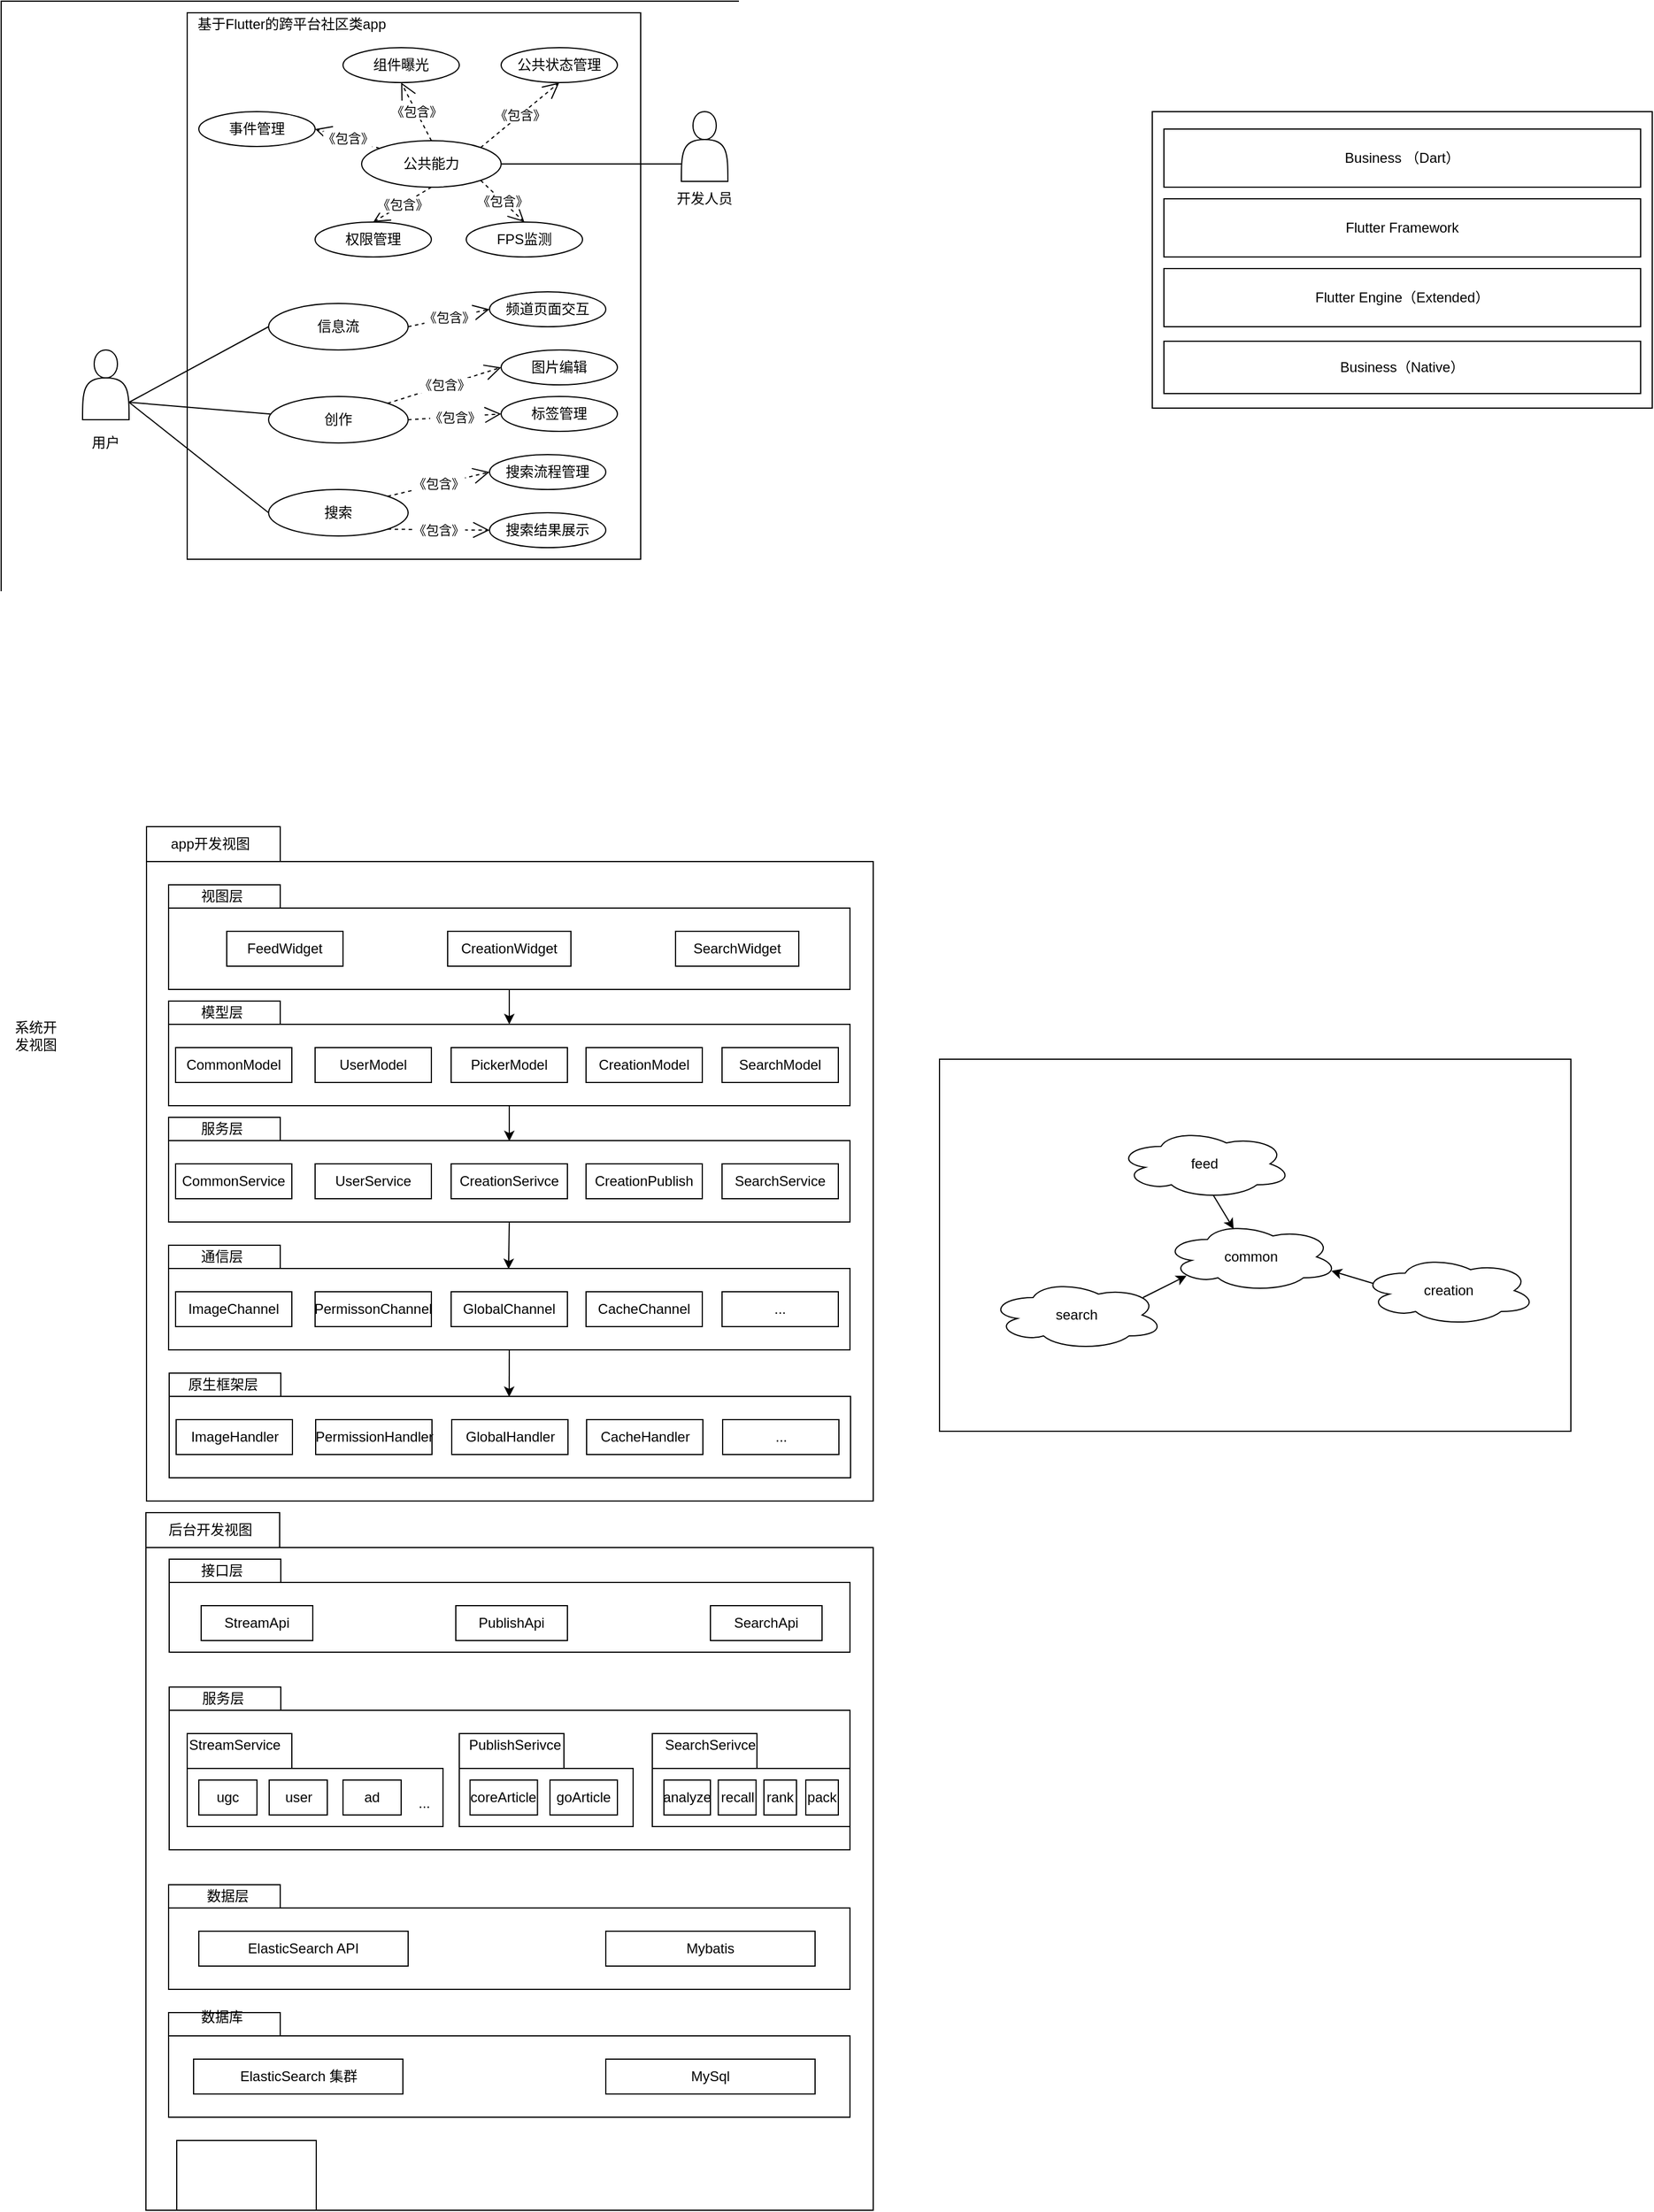 <mxfile version="14.1.8" type="github">
  <diagram id="w8Rf89uJ2AWIB7oE1WWO" name="Page-1">
    <mxGraphModel dx="1298" dy="808" grid="1" gridSize="10" guides="1" tooltips="1" connect="1" arrows="1" fold="1" page="1" pageScale="1" pageWidth="827" pageHeight="1169" math="0" shadow="0">
      <root>
        <mxCell id="0" />
        <mxCell id="1" parent="0" />
        <mxCell id="y2q8YL8v0eIlHlnUZHf5-117" value="" style="rounded=0;whiteSpace=wrap;html=1;" vertex="1" parent="1">
          <mxGeometry x="827" y="940" width="543" height="320" as="geometry" />
        </mxCell>
        <mxCell id="y2q8YL8v0eIlHlnUZHf5-43" value="" style="rounded=0;whiteSpace=wrap;html=1;" vertex="1" parent="1">
          <mxGeometry x="20" y="30" width="770" height="560" as="geometry" />
        </mxCell>
        <mxCell id="7yP8y3BCbyHduZ2Azp9H-1" value="" style="rounded=0;whiteSpace=wrap;html=1;" parent="1" vertex="1">
          <mxGeometry x="180" y="40" width="390" height="470" as="geometry" />
        </mxCell>
        <mxCell id="7yP8y3BCbyHduZ2Azp9H-2" value="公共能力" style="ellipse;whiteSpace=wrap;html=1;" parent="1" vertex="1">
          <mxGeometry x="330" y="150" width="120" height="40" as="geometry" />
        </mxCell>
        <mxCell id="7yP8y3BCbyHduZ2Azp9H-3" value="信息流" style="ellipse;whiteSpace=wrap;html=1;" parent="1" vertex="1">
          <mxGeometry x="250" y="290" width="120" height="40" as="geometry" />
        </mxCell>
        <mxCell id="7yP8y3BCbyHduZ2Azp9H-4" value="创作" style="ellipse;whiteSpace=wrap;html=1;" parent="1" vertex="1">
          <mxGeometry x="250" y="370" width="120" height="40" as="geometry" />
        </mxCell>
        <mxCell id="7yP8y3BCbyHduZ2Azp9H-5" value="搜索" style="ellipse;whiteSpace=wrap;html=1;" parent="1" vertex="1">
          <mxGeometry x="250" y="450" width="120" height="40" as="geometry" />
        </mxCell>
        <mxCell id="7yP8y3BCbyHduZ2Azp9H-7" value="事件管理" style="ellipse;whiteSpace=wrap;html=1;" parent="1" vertex="1">
          <mxGeometry x="190" y="125" width="100" height="30" as="geometry" />
        </mxCell>
        <mxCell id="y2q8YL8v0eIlHlnUZHf5-1" value="《包含》" style="endArrow=open;endSize=12;dashed=1;html=1;entryX=1;entryY=0.5;entryDx=0;entryDy=0;" edge="1" parent="1" source="7yP8y3BCbyHduZ2Azp9H-2" target="7yP8y3BCbyHduZ2Azp9H-7">
          <mxGeometry width="160" relative="1" as="geometry">
            <mxPoint x="270" y="170" as="sourcePoint" />
            <mxPoint x="360" y="170.5" as="targetPoint" />
          </mxGeometry>
        </mxCell>
        <mxCell id="y2q8YL8v0eIlHlnUZHf5-2" value="组件曝光" style="ellipse;whiteSpace=wrap;html=1;" vertex="1" parent="1">
          <mxGeometry x="314" y="70" width="100" height="30" as="geometry" />
        </mxCell>
        <mxCell id="y2q8YL8v0eIlHlnUZHf5-3" value="公共状态管理" style="ellipse;whiteSpace=wrap;html=1;" vertex="1" parent="1">
          <mxGeometry x="450" y="70" width="100" height="30" as="geometry" />
        </mxCell>
        <mxCell id="y2q8YL8v0eIlHlnUZHf5-4" value="权限管理" style="ellipse;whiteSpace=wrap;html=1;" vertex="1" parent="1">
          <mxGeometry x="290" y="220" width="100" height="30" as="geometry" />
        </mxCell>
        <mxCell id="y2q8YL8v0eIlHlnUZHf5-5" value="FPS监测" style="ellipse;whiteSpace=wrap;html=1;" vertex="1" parent="1">
          <mxGeometry x="420" y="220" width="100" height="30" as="geometry" />
        </mxCell>
        <mxCell id="y2q8YL8v0eIlHlnUZHf5-8" value="《包含》" style="endArrow=open;endSize=12;dashed=1;html=1;exitX=0.5;exitY=0;exitDx=0;exitDy=0;entryX=0.5;entryY=1;entryDx=0;entryDy=0;" edge="1" parent="1" source="7yP8y3BCbyHduZ2Azp9H-2" target="y2q8YL8v0eIlHlnUZHf5-2">
          <mxGeometry width="160" relative="1" as="geometry">
            <mxPoint x="330" y="200" as="sourcePoint" />
            <mxPoint x="490" y="200" as="targetPoint" />
          </mxGeometry>
        </mxCell>
        <mxCell id="y2q8YL8v0eIlHlnUZHf5-9" value="《包含》" style="endArrow=open;endSize=12;dashed=1;html=1;exitX=1;exitY=0;exitDx=0;exitDy=0;entryX=0.5;entryY=1;entryDx=0;entryDy=0;" edge="1" parent="1" source="7yP8y3BCbyHduZ2Azp9H-2" target="y2q8YL8v0eIlHlnUZHf5-3">
          <mxGeometry width="160" relative="1" as="geometry">
            <mxPoint x="312.426" y="205.858" as="sourcePoint" />
            <mxPoint x="380" y="175" as="targetPoint" />
          </mxGeometry>
        </mxCell>
        <mxCell id="y2q8YL8v0eIlHlnUZHf5-18" value="《包含》" style="endArrow=open;endSize=12;dashed=1;html=1;exitX=0.5;exitY=1;exitDx=0;exitDy=0;entryX=0.5;entryY=0;entryDx=0;entryDy=0;" edge="1" parent="1" source="7yP8y3BCbyHduZ2Azp9H-2" target="y2q8YL8v0eIlHlnUZHf5-4">
          <mxGeometry width="160" relative="1" as="geometry">
            <mxPoint x="457.426" y="165.858" as="sourcePoint" />
            <mxPoint x="484" y="75" as="targetPoint" />
          </mxGeometry>
        </mxCell>
        <mxCell id="y2q8YL8v0eIlHlnUZHf5-19" value="《包含》" style="endArrow=open;endSize=12;dashed=1;html=1;exitX=1;exitY=1;exitDx=0;exitDy=0;entryX=0.5;entryY=0;entryDx=0;entryDy=0;" edge="1" parent="1" source="7yP8y3BCbyHduZ2Azp9H-2" target="y2q8YL8v0eIlHlnUZHf5-5">
          <mxGeometry width="160" relative="1" as="geometry">
            <mxPoint x="467.426" y="175.858" as="sourcePoint" />
            <mxPoint x="494" y="85" as="targetPoint" />
          </mxGeometry>
        </mxCell>
        <mxCell id="y2q8YL8v0eIlHlnUZHf5-20" value="" style="shape=actor;whiteSpace=wrap;html=1;" vertex="1" parent="1">
          <mxGeometry x="605" y="125" width="40" height="60" as="geometry" />
        </mxCell>
        <mxCell id="y2q8YL8v0eIlHlnUZHf5-22" value="" style="endArrow=none;html=1;entryX=0;entryY=0.75;entryDx=0;entryDy=0;exitX=1;exitY=0.5;exitDx=0;exitDy=0;" edge="1" parent="1" source="7yP8y3BCbyHduZ2Azp9H-2" target="y2q8YL8v0eIlHlnUZHf5-20">
          <mxGeometry width="50" height="50" relative="1" as="geometry">
            <mxPoint x="390" y="400" as="sourcePoint" />
            <mxPoint x="440" y="350" as="targetPoint" />
          </mxGeometry>
        </mxCell>
        <mxCell id="y2q8YL8v0eIlHlnUZHf5-23" value="" style="shape=actor;whiteSpace=wrap;html=1;" vertex="1" parent="1">
          <mxGeometry x="90" y="330" width="40" height="60" as="geometry" />
        </mxCell>
        <mxCell id="y2q8YL8v0eIlHlnUZHf5-24" value="" style="endArrow=none;html=1;exitX=1;exitY=0.75;exitDx=0;exitDy=0;entryX=0;entryY=0.5;entryDx=0;entryDy=0;" edge="1" parent="1" source="y2q8YL8v0eIlHlnUZHf5-23" target="7yP8y3BCbyHduZ2Azp9H-3">
          <mxGeometry width="50" height="50" relative="1" as="geometry">
            <mxPoint x="390" y="400" as="sourcePoint" />
            <mxPoint x="440" y="350" as="targetPoint" />
          </mxGeometry>
        </mxCell>
        <mxCell id="y2q8YL8v0eIlHlnUZHf5-25" value="" style="endArrow=none;html=1;exitX=1;exitY=0.75;exitDx=0;exitDy=0;" edge="1" parent="1" source="y2q8YL8v0eIlHlnUZHf5-23" target="7yP8y3BCbyHduZ2Azp9H-4">
          <mxGeometry width="50" height="50" relative="1" as="geometry">
            <mxPoint x="86" y="370" as="sourcePoint" />
            <mxPoint x="260" y="320" as="targetPoint" />
          </mxGeometry>
        </mxCell>
        <mxCell id="y2q8YL8v0eIlHlnUZHf5-26" value="" style="endArrow=none;html=1;exitX=1;exitY=0.75;exitDx=0;exitDy=0;entryX=0;entryY=0.5;entryDx=0;entryDy=0;" edge="1" parent="1" source="y2q8YL8v0eIlHlnUZHf5-23" target="7yP8y3BCbyHduZ2Azp9H-5">
          <mxGeometry width="50" height="50" relative="1" as="geometry">
            <mxPoint x="90" y="385" as="sourcePoint" />
            <mxPoint x="261.116" y="396.16" as="targetPoint" />
          </mxGeometry>
        </mxCell>
        <mxCell id="y2q8YL8v0eIlHlnUZHf5-27" value="频道页面交互" style="ellipse;whiteSpace=wrap;html=1;" vertex="1" parent="1">
          <mxGeometry x="440" y="280" width="100" height="30" as="geometry" />
        </mxCell>
        <mxCell id="y2q8YL8v0eIlHlnUZHf5-28" value="图片编辑" style="ellipse;whiteSpace=wrap;html=1;" vertex="1" parent="1">
          <mxGeometry x="450" y="330" width="100" height="30" as="geometry" />
        </mxCell>
        <mxCell id="y2q8YL8v0eIlHlnUZHf5-29" value="标签管理" style="ellipse;whiteSpace=wrap;html=1;" vertex="1" parent="1">
          <mxGeometry x="450" y="370" width="100" height="30" as="geometry" />
        </mxCell>
        <mxCell id="y2q8YL8v0eIlHlnUZHf5-30" value="搜索结果展示" style="ellipse;whiteSpace=wrap;html=1;" vertex="1" parent="1">
          <mxGeometry x="440" y="470" width="100" height="30" as="geometry" />
        </mxCell>
        <mxCell id="y2q8YL8v0eIlHlnUZHf5-31" value="搜索流程管理" style="ellipse;whiteSpace=wrap;html=1;" vertex="1" parent="1">
          <mxGeometry x="440" y="420" width="100" height="30" as="geometry" />
        </mxCell>
        <mxCell id="y2q8YL8v0eIlHlnUZHf5-33" value="《包含》" style="endArrow=open;endSize=12;dashed=1;html=1;exitX=1;exitY=0;exitDx=0;exitDy=0;entryX=0;entryY=0.5;entryDx=0;entryDy=0;" edge="1" parent="1" source="7yP8y3BCbyHduZ2Azp9H-4" target="y2q8YL8v0eIlHlnUZHf5-28">
          <mxGeometry width="160" relative="1" as="geometry">
            <mxPoint x="549.996" y="240.858" as="sourcePoint" />
            <mxPoint x="617.57" y="185" as="targetPoint" />
          </mxGeometry>
        </mxCell>
        <mxCell id="y2q8YL8v0eIlHlnUZHf5-34" value="《包含》" style="endArrow=open;endSize=12;dashed=1;html=1;exitX=1;exitY=0.5;exitDx=0;exitDy=0;entryX=0;entryY=0.5;entryDx=0;entryDy=0;" edge="1" parent="1" source="7yP8y3BCbyHduZ2Azp9H-3" target="y2q8YL8v0eIlHlnUZHf5-27">
          <mxGeometry width="160" relative="1" as="geometry">
            <mxPoint x="559.996" y="250.858" as="sourcePoint" />
            <mxPoint x="627.57" y="195" as="targetPoint" />
          </mxGeometry>
        </mxCell>
        <mxCell id="y2q8YL8v0eIlHlnUZHf5-35" value="《包含》" style="endArrow=open;endSize=12;dashed=1;html=1;entryX=0;entryY=0.5;entryDx=0;entryDy=0;" edge="1" parent="1" target="y2q8YL8v0eIlHlnUZHf5-29">
          <mxGeometry width="160" relative="1" as="geometry">
            <mxPoint x="370" y="390" as="sourcePoint" />
            <mxPoint x="627.57" y="195" as="targetPoint" />
          </mxGeometry>
        </mxCell>
        <mxCell id="y2q8YL8v0eIlHlnUZHf5-36" value="《包含》" style="endArrow=open;endSize=12;dashed=1;html=1;exitX=1;exitY=0;exitDx=0;exitDy=0;entryX=0;entryY=0.5;entryDx=0;entryDy=0;" edge="1" parent="1" source="7yP8y3BCbyHduZ2Azp9H-5" target="y2q8YL8v0eIlHlnUZHf5-31">
          <mxGeometry width="160" relative="1" as="geometry">
            <mxPoint x="569.996" y="260.858" as="sourcePoint" />
            <mxPoint x="637.57" y="205" as="targetPoint" />
          </mxGeometry>
        </mxCell>
        <mxCell id="y2q8YL8v0eIlHlnUZHf5-37" value="《包含》" style="endArrow=open;endSize=12;dashed=1;html=1;exitX=1;exitY=1;exitDx=0;exitDy=0;entryX=0;entryY=0.5;entryDx=0;entryDy=0;" edge="1" parent="1" source="7yP8y3BCbyHduZ2Azp9H-5" target="y2q8YL8v0eIlHlnUZHf5-30">
          <mxGeometry width="160" relative="1" as="geometry">
            <mxPoint x="579.996" y="270.858" as="sourcePoint" />
            <mxPoint x="647.57" y="215" as="targetPoint" />
          </mxGeometry>
        </mxCell>
        <mxCell id="y2q8YL8v0eIlHlnUZHf5-39" value="用户" style="text;html=1;strokeColor=none;fillColor=none;align=center;verticalAlign=middle;whiteSpace=wrap;rounded=0;" vertex="1" parent="1">
          <mxGeometry x="90" y="400" width="40" height="20" as="geometry" />
        </mxCell>
        <mxCell id="y2q8YL8v0eIlHlnUZHf5-40" value="开发人员" style="text;html=1;strokeColor=none;fillColor=none;align=center;verticalAlign=middle;whiteSpace=wrap;rounded=0;" vertex="1" parent="1">
          <mxGeometry x="600" y="190" width="50" height="20" as="geometry" />
        </mxCell>
        <mxCell id="y2q8YL8v0eIlHlnUZHf5-44" value="基于Flutter的跨平台社区类app" style="text;html=1;strokeColor=none;fillColor=none;align=center;verticalAlign=middle;whiteSpace=wrap;rounded=0;" vertex="1" parent="1">
          <mxGeometry x="180" y="50" width="180" as="geometry" />
        </mxCell>
        <mxCell id="y2q8YL8v0eIlHlnUZHf5-53" value="" style="shape=folder;fontStyle=1;tabWidth=115;tabHeight=30;tabPosition=left;html=1;boundedLbl=1;" vertex="1" parent="1">
          <mxGeometry x="145" y="740" width="625" height="580" as="geometry" />
        </mxCell>
        <mxCell id="y2q8YL8v0eIlHlnUZHf5-54" value="app开发视图" style="text;html=1;strokeColor=none;fillColor=none;align=center;verticalAlign=middle;whiteSpace=wrap;rounded=0;" vertex="1" parent="1">
          <mxGeometry x="160" y="750" width="80" height="10" as="geometry" />
        </mxCell>
        <mxCell id="y2q8YL8v0eIlHlnUZHf5-56" value="" style="shape=folder;fontStyle=1;tabWidth=96;tabHeight=20;tabPosition=left;html=1;boundedLbl=1;" vertex="1" parent="1">
          <mxGeometry x="164" y="790" width="586" height="90" as="geometry" />
        </mxCell>
        <mxCell id="y2q8YL8v0eIlHlnUZHf5-57" value="视图层" style="text;html=1;strokeColor=none;fillColor=none;align=center;verticalAlign=middle;whiteSpace=wrap;rounded=0;" vertex="1" parent="1">
          <mxGeometry x="190" y="790" width="40" height="20" as="geometry" />
        </mxCell>
        <mxCell id="y2q8YL8v0eIlHlnUZHf5-59" value="FeedWidget" style="rounded=0;whiteSpace=wrap;html=1;" vertex="1" parent="1">
          <mxGeometry x="214" y="830" width="100" height="30" as="geometry" />
        </mxCell>
        <mxCell id="y2q8YL8v0eIlHlnUZHf5-60" value="CreationWidget" style="rounded=0;whiteSpace=wrap;html=1;" vertex="1" parent="1">
          <mxGeometry x="404" y="830" width="106" height="30" as="geometry" />
        </mxCell>
        <mxCell id="y2q8YL8v0eIlHlnUZHf5-61" value="SearchWidget" style="rounded=0;whiteSpace=wrap;html=1;" vertex="1" parent="1">
          <mxGeometry x="600" y="830" width="106" height="30" as="geometry" />
        </mxCell>
        <mxCell id="y2q8YL8v0eIlHlnUZHf5-62" value="" style="shape=folder;fontStyle=1;tabWidth=96;tabHeight=20;tabPosition=left;html=1;boundedLbl=1;" vertex="1" parent="1">
          <mxGeometry x="164" y="890" width="586" height="90" as="geometry" />
        </mxCell>
        <mxCell id="y2q8YL8v0eIlHlnUZHf5-63" value="模型层" style="text;html=1;strokeColor=none;fillColor=none;align=center;verticalAlign=middle;whiteSpace=wrap;rounded=0;" vertex="1" parent="1">
          <mxGeometry x="190" y="890" width="40" height="20" as="geometry" />
        </mxCell>
        <mxCell id="y2q8YL8v0eIlHlnUZHf5-64" value="CommonModel" style="rounded=0;whiteSpace=wrap;html=1;" vertex="1" parent="1">
          <mxGeometry x="170" y="930" width="100" height="30" as="geometry" />
        </mxCell>
        <mxCell id="y2q8YL8v0eIlHlnUZHf5-65" value="UserModel" style="rounded=0;whiteSpace=wrap;html=1;" vertex="1" parent="1">
          <mxGeometry x="290" y="930" width="100" height="30" as="geometry" />
        </mxCell>
        <mxCell id="y2q8YL8v0eIlHlnUZHf5-66" value="PickerModel" style="rounded=0;whiteSpace=wrap;html=1;" vertex="1" parent="1">
          <mxGeometry x="407" y="930" width="100" height="30" as="geometry" />
        </mxCell>
        <mxCell id="y2q8YL8v0eIlHlnUZHf5-67" value="SearchModel" style="rounded=0;whiteSpace=wrap;html=1;" vertex="1" parent="1">
          <mxGeometry x="640" y="930" width="100" height="30" as="geometry" />
        </mxCell>
        <mxCell id="y2q8YL8v0eIlHlnUZHf5-68" value="CreationModel" style="rounded=0;whiteSpace=wrap;html=1;" vertex="1" parent="1">
          <mxGeometry x="523" y="930" width="100" height="30" as="geometry" />
        </mxCell>
        <mxCell id="y2q8YL8v0eIlHlnUZHf5-72" value="" style="shape=folder;fontStyle=1;tabWidth=96;tabHeight=20;tabPosition=left;html=1;boundedLbl=1;" vertex="1" parent="1">
          <mxGeometry x="164" y="990" width="586" height="90" as="geometry" />
        </mxCell>
        <mxCell id="y2q8YL8v0eIlHlnUZHf5-73" value="服务层" style="text;html=1;strokeColor=none;fillColor=none;align=center;verticalAlign=middle;whiteSpace=wrap;rounded=0;" vertex="1" parent="1">
          <mxGeometry x="190" y="990" width="40" height="20" as="geometry" />
        </mxCell>
        <mxCell id="y2q8YL8v0eIlHlnUZHf5-74" value="CommonService" style="rounded=0;whiteSpace=wrap;html=1;" vertex="1" parent="1">
          <mxGeometry x="170" y="1030" width="100" height="30" as="geometry" />
        </mxCell>
        <mxCell id="y2q8YL8v0eIlHlnUZHf5-75" value="UserService" style="rounded=0;whiteSpace=wrap;html=1;" vertex="1" parent="1">
          <mxGeometry x="290" y="1030" width="100" height="30" as="geometry" />
        </mxCell>
        <mxCell id="y2q8YL8v0eIlHlnUZHf5-76" value="CreationSerivce" style="rounded=0;whiteSpace=wrap;html=1;" vertex="1" parent="1">
          <mxGeometry x="407" y="1030" width="100" height="30" as="geometry" />
        </mxCell>
        <mxCell id="y2q8YL8v0eIlHlnUZHf5-77" value="SearchService" style="rounded=0;whiteSpace=wrap;html=1;" vertex="1" parent="1">
          <mxGeometry x="640" y="1030" width="100" height="30" as="geometry" />
        </mxCell>
        <mxCell id="y2q8YL8v0eIlHlnUZHf5-78" value="CreationPublish" style="rounded=0;whiteSpace=wrap;html=1;" vertex="1" parent="1">
          <mxGeometry x="523" y="1030" width="100" height="30" as="geometry" />
        </mxCell>
        <mxCell id="y2q8YL8v0eIlHlnUZHf5-79" value="" style="shape=folder;fontStyle=1;tabWidth=96;tabHeight=20;tabPosition=left;html=1;boundedLbl=1;" vertex="1" parent="1">
          <mxGeometry x="164" y="1100" width="586" height="90" as="geometry" />
        </mxCell>
        <mxCell id="y2q8YL8v0eIlHlnUZHf5-80" value="通信层" style="text;html=1;strokeColor=none;fillColor=none;align=center;verticalAlign=middle;whiteSpace=wrap;rounded=0;" vertex="1" parent="1">
          <mxGeometry x="190" y="1100" width="40" height="20" as="geometry" />
        </mxCell>
        <mxCell id="y2q8YL8v0eIlHlnUZHf5-81" value="ImageChannel" style="rounded=0;whiteSpace=wrap;html=1;" vertex="1" parent="1">
          <mxGeometry x="170" y="1140" width="100" height="30" as="geometry" />
        </mxCell>
        <mxCell id="y2q8YL8v0eIlHlnUZHf5-82" value="PermissonChannel" style="rounded=0;whiteSpace=wrap;html=1;" vertex="1" parent="1">
          <mxGeometry x="290" y="1140" width="100" height="30" as="geometry" />
        </mxCell>
        <mxCell id="y2q8YL8v0eIlHlnUZHf5-83" value="GlobalChannel" style="rounded=0;whiteSpace=wrap;html=1;" vertex="1" parent="1">
          <mxGeometry x="407" y="1140" width="100" height="30" as="geometry" />
        </mxCell>
        <mxCell id="y2q8YL8v0eIlHlnUZHf5-84" value="..." style="rounded=0;whiteSpace=wrap;html=1;" vertex="1" parent="1">
          <mxGeometry x="640" y="1140" width="100" height="30" as="geometry" />
        </mxCell>
        <mxCell id="y2q8YL8v0eIlHlnUZHf5-85" value="CacheChannel" style="rounded=0;whiteSpace=wrap;html=1;" vertex="1" parent="1">
          <mxGeometry x="523" y="1140" width="100" height="30" as="geometry" />
        </mxCell>
        <mxCell id="y2q8YL8v0eIlHlnUZHf5-86" value="" style="shape=folder;fontStyle=1;tabWidth=96;tabHeight=20;tabPosition=left;html=1;boundedLbl=1;" vertex="1" parent="1">
          <mxGeometry x="164.5" y="1210" width="586" height="90" as="geometry" />
        </mxCell>
        <mxCell id="y2q8YL8v0eIlHlnUZHf5-87" value="原生框架层" style="text;html=1;strokeColor=none;fillColor=none;align=center;verticalAlign=middle;whiteSpace=wrap;rounded=0;" vertex="1" parent="1">
          <mxGeometry x="170.5" y="1210" width="80" height="20" as="geometry" />
        </mxCell>
        <mxCell id="y2q8YL8v0eIlHlnUZHf5-88" value="ImageHandler" style="rounded=0;whiteSpace=wrap;html=1;" vertex="1" parent="1">
          <mxGeometry x="170.5" y="1250" width="100" height="30" as="geometry" />
        </mxCell>
        <mxCell id="y2q8YL8v0eIlHlnUZHf5-89" value="PermissionHandler" style="rounded=0;whiteSpace=wrap;html=1;" vertex="1" parent="1">
          <mxGeometry x="290.5" y="1250" width="100" height="30" as="geometry" />
        </mxCell>
        <mxCell id="y2q8YL8v0eIlHlnUZHf5-90" value="GlobalHandler" style="rounded=0;whiteSpace=wrap;html=1;" vertex="1" parent="1">
          <mxGeometry x="407.5" y="1250" width="100" height="30" as="geometry" />
        </mxCell>
        <mxCell id="y2q8YL8v0eIlHlnUZHf5-91" value="..." style="rounded=0;whiteSpace=wrap;html=1;" vertex="1" parent="1">
          <mxGeometry x="640.5" y="1250" width="100" height="30" as="geometry" />
        </mxCell>
        <mxCell id="y2q8YL8v0eIlHlnUZHf5-92" value="CacheHandler" style="rounded=0;whiteSpace=wrap;html=1;" vertex="1" parent="1">
          <mxGeometry x="523.5" y="1250" width="100" height="30" as="geometry" />
        </mxCell>
        <mxCell id="y2q8YL8v0eIlHlnUZHf5-95" value="" style="endArrow=classic;html=1;exitX=0.5;exitY=1;exitDx=0;exitDy=0;exitPerimeter=0;entryX=0.5;entryY=0.222;entryDx=0;entryDy=0;entryPerimeter=0;" edge="1" parent="1" source="y2q8YL8v0eIlHlnUZHf5-56" target="y2q8YL8v0eIlHlnUZHf5-62">
          <mxGeometry width="50" height="50" relative="1" as="geometry">
            <mxPoint x="460" y="750" as="sourcePoint" />
            <mxPoint x="510" y="700" as="targetPoint" />
          </mxGeometry>
        </mxCell>
        <mxCell id="y2q8YL8v0eIlHlnUZHf5-96" value="" style="endArrow=classic;html=1;exitX=0.5;exitY=1;exitDx=0;exitDy=0;exitPerimeter=0;entryX=0.5;entryY=0.228;entryDx=0;entryDy=0;entryPerimeter=0;" edge="1" parent="1" source="y2q8YL8v0eIlHlnUZHf5-62" target="y2q8YL8v0eIlHlnUZHf5-72">
          <mxGeometry width="50" height="50" relative="1" as="geometry">
            <mxPoint x="467" y="890" as="sourcePoint" />
            <mxPoint x="460" y="1010" as="targetPoint" />
          </mxGeometry>
        </mxCell>
        <mxCell id="y2q8YL8v0eIlHlnUZHf5-97" value="" style="endArrow=classic;html=1;exitX=0.5;exitY=1;exitDx=0;exitDy=0;exitPerimeter=0;entryX=0.499;entryY=0.228;entryDx=0;entryDy=0;entryPerimeter=0;" edge="1" parent="1" source="y2q8YL8v0eIlHlnUZHf5-72" target="y2q8YL8v0eIlHlnUZHf5-79">
          <mxGeometry width="50" height="50" relative="1" as="geometry">
            <mxPoint x="467" y="990" as="sourcePoint" />
            <mxPoint x="467" y="1020.52" as="targetPoint" />
          </mxGeometry>
        </mxCell>
        <mxCell id="y2q8YL8v0eIlHlnUZHf5-98" value="" style="endArrow=classic;html=1;exitX=0.5;exitY=1;exitDx=0;exitDy=0;exitPerimeter=0;entryX=0.499;entryY=0.228;entryDx=0;entryDy=0;entryPerimeter=0;" edge="1" parent="1" source="y2q8YL8v0eIlHlnUZHf5-79" target="y2q8YL8v0eIlHlnUZHf5-86">
          <mxGeometry width="50" height="50" relative="1" as="geometry">
            <mxPoint x="477" y="1000" as="sourcePoint" />
            <mxPoint x="477" y="1030.52" as="targetPoint" />
          </mxGeometry>
        </mxCell>
        <mxCell id="y2q8YL8v0eIlHlnUZHf5-99" value="" style="shape=folder;fontStyle=1;tabWidth=115;tabHeight=30;tabPosition=left;html=1;boundedLbl=1;" vertex="1" parent="1">
          <mxGeometry x="144.5" y="1330" width="625.5" height="600" as="geometry" />
        </mxCell>
        <mxCell id="y2q8YL8v0eIlHlnUZHf5-100" value="后台开发视图" style="text;html=1;strokeColor=none;fillColor=none;align=center;verticalAlign=middle;whiteSpace=wrap;rounded=0;" vertex="1" parent="1">
          <mxGeometry x="160" y="1340" width="80" height="10" as="geometry" />
        </mxCell>
        <mxCell id="y2q8YL8v0eIlHlnUZHf5-101" value="" style="shape=folder;fontStyle=1;tabWidth=96;tabHeight=20;tabPosition=left;html=1;boundedLbl=1;" vertex="1" parent="1">
          <mxGeometry x="164.5" y="1370" width="585.5" height="80" as="geometry" />
        </mxCell>
        <mxCell id="y2q8YL8v0eIlHlnUZHf5-102" value="接口层" style="text;html=1;strokeColor=none;fillColor=none;align=center;verticalAlign=middle;whiteSpace=wrap;rounded=0;" vertex="1" parent="1">
          <mxGeometry x="190" y="1370" width="40" height="20" as="geometry" />
        </mxCell>
        <mxCell id="y2q8YL8v0eIlHlnUZHf5-103" value="" style="shape=folder;fontStyle=1;tabWidth=96;tabHeight=20;tabPosition=left;html=1;boundedLbl=1;" vertex="1" parent="1">
          <mxGeometry x="164.5" y="1480" width="585.5" height="140" as="geometry" />
        </mxCell>
        <mxCell id="y2q8YL8v0eIlHlnUZHf5-104" value="服务层" style="text;html=1;strokeColor=none;fillColor=none;align=center;verticalAlign=middle;whiteSpace=wrap;rounded=0;" vertex="1" parent="1">
          <mxGeometry x="190.5" y="1480" width="40" height="20" as="geometry" />
        </mxCell>
        <mxCell id="y2q8YL8v0eIlHlnUZHf5-107" value="StreamApi" style="rounded=0;whiteSpace=wrap;html=1;" vertex="1" parent="1">
          <mxGeometry x="192" y="1410" width="96" height="30" as="geometry" />
        </mxCell>
        <mxCell id="y2q8YL8v0eIlHlnUZHf5-108" value="PublishApi" style="rounded=0;whiteSpace=wrap;html=1;" vertex="1" parent="1">
          <mxGeometry x="411" y="1410" width="96" height="30" as="geometry" />
        </mxCell>
        <mxCell id="y2q8YL8v0eIlHlnUZHf5-109" value="SearchApi" style="rounded=0;whiteSpace=wrap;html=1;" vertex="1" parent="1">
          <mxGeometry x="630" y="1410" width="96" height="30" as="geometry" />
        </mxCell>
        <mxCell id="y2q8YL8v0eIlHlnUZHf5-110" value="common" style="ellipse;shape=cloud;whiteSpace=wrap;html=1;" vertex="1" parent="1">
          <mxGeometry x="1020" y="1080" width="150" height="60" as="geometry" />
        </mxCell>
        <mxCell id="y2q8YL8v0eIlHlnUZHf5-111" value="search" style="ellipse;shape=cloud;whiteSpace=wrap;html=1;" vertex="1" parent="1">
          <mxGeometry x="870" y="1130" width="150" height="60" as="geometry" />
        </mxCell>
        <mxCell id="y2q8YL8v0eIlHlnUZHf5-112" value="creation" style="ellipse;shape=cloud;whiteSpace=wrap;html=1;" vertex="1" parent="1">
          <mxGeometry x="1190" y="1109" width="150" height="60" as="geometry" />
        </mxCell>
        <mxCell id="y2q8YL8v0eIlHlnUZHf5-113" value="feed" style="ellipse;shape=cloud;whiteSpace=wrap;html=1;" vertex="1" parent="1">
          <mxGeometry x="980" y="1000" width="150" height="60" as="geometry" />
        </mxCell>
        <mxCell id="y2q8YL8v0eIlHlnUZHf5-114" value="" style="endArrow=classic;html=1;exitX=0.55;exitY=0.95;exitDx=0;exitDy=0;exitPerimeter=0;entryX=0.4;entryY=0.1;entryDx=0;entryDy=0;entryPerimeter=0;" edge="1" parent="1" source="y2q8YL8v0eIlHlnUZHf5-113" target="y2q8YL8v0eIlHlnUZHf5-110">
          <mxGeometry width="50" height="50" relative="1" as="geometry">
            <mxPoint x="467" y="990" as="sourcePoint" />
            <mxPoint x="467" y="1020.52" as="targetPoint" />
          </mxGeometry>
        </mxCell>
        <mxCell id="y2q8YL8v0eIlHlnUZHf5-115" value="" style="endArrow=classic;html=1;exitX=0.88;exitY=0.25;exitDx=0;exitDy=0;exitPerimeter=0;entryX=0.13;entryY=0.77;entryDx=0;entryDy=0;entryPerimeter=0;" edge="1" parent="1" source="y2q8YL8v0eIlHlnUZHf5-111" target="y2q8YL8v0eIlHlnUZHf5-110">
          <mxGeometry width="50" height="50" relative="1" as="geometry">
            <mxPoint x="1082.5" y="1047" as="sourcePoint" />
            <mxPoint x="1090" y="1096" as="targetPoint" />
          </mxGeometry>
        </mxCell>
        <mxCell id="y2q8YL8v0eIlHlnUZHf5-116" value="" style="endArrow=classic;html=1;exitX=0.07;exitY=0.4;exitDx=0;exitDy=0;exitPerimeter=0;entryX=0.96;entryY=0.7;entryDx=0;entryDy=0;entryPerimeter=0;" edge="1" parent="1" source="y2q8YL8v0eIlHlnUZHf5-112" target="y2q8YL8v0eIlHlnUZHf5-110">
          <mxGeometry width="50" height="50" relative="1" as="geometry">
            <mxPoint x="1140" y="1226.9" as="sourcePoint" />
            <mxPoint x="1220.5" y="1213.1" as="targetPoint" />
          </mxGeometry>
        </mxCell>
        <mxCell id="y2q8YL8v0eIlHlnUZHf5-118" value="" style="rounded=0;whiteSpace=wrap;html=1;" vertex="1" parent="1">
          <mxGeometry x="1010" y="125" width="430" height="255" as="geometry" />
        </mxCell>
        <mxCell id="y2q8YL8v0eIlHlnUZHf5-120" value="&lt;span&gt;Flutter Framework&lt;/span&gt;" style="rounded=0;whiteSpace=wrap;html=1;" vertex="1" parent="1">
          <mxGeometry x="1020" y="200" width="410" height="50" as="geometry" />
        </mxCell>
        <mxCell id="y2q8YL8v0eIlHlnUZHf5-121" value="&lt;span&gt;Business （Dart）&lt;/span&gt;" style="rounded=0;whiteSpace=wrap;html=1;" vertex="1" parent="1">
          <mxGeometry x="1020" y="140" width="410" height="50" as="geometry" />
        </mxCell>
        <mxCell id="y2q8YL8v0eIlHlnUZHf5-122" value="&lt;span&gt;Flutter Engine（Extended）&lt;/span&gt;" style="rounded=0;whiteSpace=wrap;html=1;" vertex="1" parent="1">
          <mxGeometry x="1020" y="260" width="410" height="50" as="geometry" />
        </mxCell>
        <mxCell id="y2q8YL8v0eIlHlnUZHf5-123" value="&lt;span&gt;Business（Native）&lt;/span&gt;" style="rounded=0;whiteSpace=wrap;html=1;" vertex="1" parent="1">
          <mxGeometry x="1020" y="322.5" width="410" height="45" as="geometry" />
        </mxCell>
        <mxCell id="y2q8YL8v0eIlHlnUZHf5-132" value="" style="shape=folder;fontStyle=1;tabWidth=90;tabHeight=30;tabPosition=left;html=1;boundedLbl=1;" vertex="1" parent="1">
          <mxGeometry x="180" y="1520" width="220" height="80" as="geometry" />
        </mxCell>
        <mxCell id="y2q8YL8v0eIlHlnUZHf5-133" value="StreamService" style="text;html=1;strokeColor=none;fillColor=none;align=center;verticalAlign=middle;whiteSpace=wrap;rounded=0;" vertex="1" parent="1">
          <mxGeometry x="200.5" y="1520" width="40" height="20" as="geometry" />
        </mxCell>
        <mxCell id="y2q8YL8v0eIlHlnUZHf5-134" value="ugc" style="rounded=0;whiteSpace=wrap;html=1;" vertex="1" parent="1">
          <mxGeometry x="190" y="1560" width="50" height="30" as="geometry" />
        </mxCell>
        <mxCell id="y2q8YL8v0eIlHlnUZHf5-135" value="user" style="rounded=0;whiteSpace=wrap;html=1;" vertex="1" parent="1">
          <mxGeometry x="250.5" y="1560" width="50" height="30" as="geometry" />
        </mxCell>
        <mxCell id="y2q8YL8v0eIlHlnUZHf5-136" value="ad" style="rounded=0;whiteSpace=wrap;html=1;" vertex="1" parent="1">
          <mxGeometry x="314" y="1560" width="50" height="30" as="geometry" />
        </mxCell>
        <mxCell id="y2q8YL8v0eIlHlnUZHf5-139" value="..." style="text;html=1;strokeColor=none;fillColor=none;align=center;verticalAlign=middle;whiteSpace=wrap;rounded=0;" vertex="1" parent="1">
          <mxGeometry x="364" y="1570" width="40" height="20" as="geometry" />
        </mxCell>
        <mxCell id="y2q8YL8v0eIlHlnUZHf5-140" value="" style="shape=folder;fontStyle=1;tabWidth=90;tabHeight=30;tabPosition=left;html=1;boundedLbl=1;" vertex="1" parent="1">
          <mxGeometry x="414" y="1520" width="149.5" height="80" as="geometry" />
        </mxCell>
        <mxCell id="y2q8YL8v0eIlHlnUZHf5-141" value="PublishSerivce" style="text;html=1;strokeColor=none;fillColor=none;align=center;verticalAlign=middle;whiteSpace=wrap;rounded=0;" vertex="1" parent="1">
          <mxGeometry x="442" y="1520" width="40" height="20" as="geometry" />
        </mxCell>
        <mxCell id="y2q8YL8v0eIlHlnUZHf5-142" value="" style="shape=folder;fontStyle=1;tabWidth=90;tabHeight=30;tabPosition=left;html=1;boundedLbl=1;" vertex="1" parent="1">
          <mxGeometry x="580" y="1520" width="170" height="80" as="geometry" />
        </mxCell>
        <mxCell id="y2q8YL8v0eIlHlnUZHf5-143" value="SearchSerivce" style="text;html=1;strokeColor=none;fillColor=none;align=center;verticalAlign=middle;whiteSpace=wrap;rounded=0;" vertex="1" parent="1">
          <mxGeometry x="610" y="1520" width="40" height="20" as="geometry" />
        </mxCell>
        <mxCell id="y2q8YL8v0eIlHlnUZHf5-144" value="coreArticle" style="rounded=0;whiteSpace=wrap;html=1;" vertex="1" parent="1">
          <mxGeometry x="423.25" y="1560" width="58" height="30" as="geometry" />
        </mxCell>
        <mxCell id="y2q8YL8v0eIlHlnUZHf5-145" value="goArticle" style="rounded=0;whiteSpace=wrap;html=1;" vertex="1" parent="1">
          <mxGeometry x="492" y="1560" width="58" height="30" as="geometry" />
        </mxCell>
        <mxCell id="y2q8YL8v0eIlHlnUZHf5-147" value="analyze" style="rounded=0;whiteSpace=wrap;html=1;" vertex="1" parent="1">
          <mxGeometry x="590" y="1560" width="40" height="30" as="geometry" />
        </mxCell>
        <mxCell id="y2q8YL8v0eIlHlnUZHf5-148" value="recall" style="rounded=0;whiteSpace=wrap;html=1;" vertex="1" parent="1">
          <mxGeometry x="636.75" y="1560" width="32.5" height="30" as="geometry" />
        </mxCell>
        <mxCell id="y2q8YL8v0eIlHlnUZHf5-149" value="rank" style="rounded=0;whiteSpace=wrap;html=1;" vertex="1" parent="1">
          <mxGeometry x="676" y="1560" width="28" height="30" as="geometry" />
        </mxCell>
        <mxCell id="y2q8YL8v0eIlHlnUZHf5-150" value="pack" style="rounded=0;whiteSpace=wrap;html=1;" vertex="1" parent="1">
          <mxGeometry x="712" y="1560" width="28" height="30" as="geometry" />
        </mxCell>
        <mxCell id="y2q8YL8v0eIlHlnUZHf5-152" value="" style="shape=folder;fontStyle=1;tabWidth=96;tabHeight=20;tabPosition=left;html=1;boundedLbl=1;" vertex="1" parent="1">
          <mxGeometry x="164" y="1650" width="586" height="90" as="geometry" />
        </mxCell>
        <mxCell id="y2q8YL8v0eIlHlnUZHf5-153" value="系统开发视图" style="text;html=1;strokeColor=none;fillColor=none;align=center;verticalAlign=middle;whiteSpace=wrap;rounded=0;" vertex="1" parent="1">
          <mxGeometry x="30" y="910" width="40" height="20" as="geometry" />
        </mxCell>
        <mxCell id="y2q8YL8v0eIlHlnUZHf5-154" value="数据层" style="text;html=1;strokeColor=none;fillColor=none;align=center;verticalAlign=middle;whiteSpace=wrap;rounded=0;" vertex="1" parent="1">
          <mxGeometry x="195" y="1650" width="40" height="20" as="geometry" />
        </mxCell>
        <mxCell id="y2q8YL8v0eIlHlnUZHf5-155" value="" style="shape=folder;fontStyle=1;tabWidth=96;tabHeight=20;tabPosition=left;html=1;boundedLbl=1;" vertex="1" parent="1">
          <mxGeometry x="164" y="1760" width="586" height="90" as="geometry" />
        </mxCell>
        <mxCell id="y2q8YL8v0eIlHlnUZHf5-156" value="数据库" style="text;html=1;strokeColor=none;fillColor=none;align=center;verticalAlign=middle;whiteSpace=wrap;rounded=0;" vertex="1" parent="1">
          <mxGeometry x="190" y="1754" width="40" height="20" as="geometry" />
        </mxCell>
        <mxCell id="y2q8YL8v0eIlHlnUZHf5-157" value="ElasticSearch API" style="rounded=0;whiteSpace=wrap;html=1;" vertex="1" parent="1">
          <mxGeometry x="190" y="1690" width="180" height="30" as="geometry" />
        </mxCell>
        <mxCell id="y2q8YL8v0eIlHlnUZHf5-158" value="Mybatis" style="rounded=0;whiteSpace=wrap;html=1;" vertex="1" parent="1">
          <mxGeometry x="540" y="1690" width="180" height="30" as="geometry" />
        </mxCell>
        <mxCell id="y2q8YL8v0eIlHlnUZHf5-159" value="ElasticSearch 集群" style="rounded=0;whiteSpace=wrap;html=1;" vertex="1" parent="1">
          <mxGeometry x="185.5" y="1800" width="180" height="30" as="geometry" />
        </mxCell>
        <mxCell id="y2q8YL8v0eIlHlnUZHf5-160" value="MySql" style="rounded=0;whiteSpace=wrap;html=1;" vertex="1" parent="1">
          <mxGeometry x="540" y="1800" width="180" height="30" as="geometry" />
        </mxCell>
        <mxCell id="y2q8YL8v0eIlHlnUZHf5-161" value="" style="rounded=0;whiteSpace=wrap;html=1;" vertex="1" parent="1">
          <mxGeometry x="171" y="1870" width="120" height="60" as="geometry" />
        </mxCell>
      </root>
    </mxGraphModel>
  </diagram>
</mxfile>
